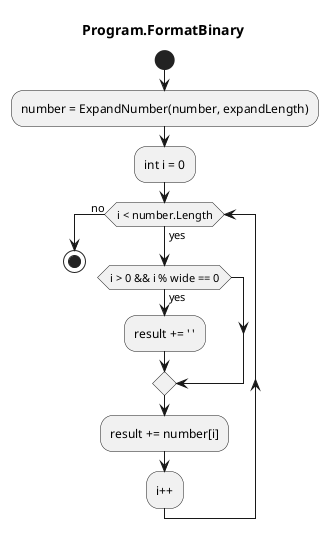 @startuml Program.FormatBinary
title Program.FormatBinary
start
:number = ExpandNumber(number, expandLength);
:int i = 0;
while (i < number.Length) is (yes)
    if (i > 0 && i % wide == 0) then (yes)
        :result += ' ';
    endif
    :result += number[i];
:i++;
endwhile (no)
stop
@enduml
